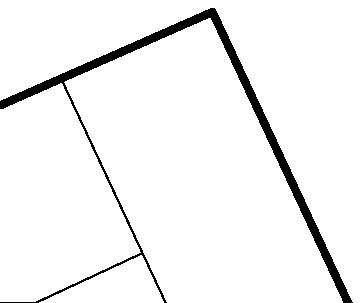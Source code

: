 % dreamhouse.mp
% L. Nobre G.
% 2011

prologues := 2;

beginfig(1);
  numeric u;
  u = 5mm; % deve corresponder a um metro
  numeric theta, gamma;
  theta = 8.7;
  gamma = 25;
  numeric lqua, lwca, lqub, lcor, lpor, lwcb, cqua, cqub, lwcc, cwcc, lesc;
  lqua = 3.8u;
  lwca = 1.5u;
  lqub = 3.0u;
  lcor = 1.2u;
  lpor = 0.9u;
  lwcb = 2.0u;
  cqua = 4.0u;
  cqub = 5.0u;
  lwcc = 1.5u;
  cwcc = 1.5u;
  lesc = 3.0u;
  numeric lcas, cdoj, cfaf, cfat, csal, cesc, cwca, dcor, ldoj, extr;
  lcas = lqua+lwca+lqub;
  cdoj = cqub+lcor+lwcb;
  extr = cqua*sind(theta)/cosd(theta);
  csal = lwca+lqua+extr;
  ldoj = csal+lqub;
  cesc = csal+lqub-2*lpor-lqub;
  cwca = cqua-lcor;
  dcor = lcor/cosd(gamma);
  z1 = left*lpor;
  z2 = z1+cesc*dir(-90-gamma);
  z3 = z1+lesc*dir(180-gamma);
  z4 = z2+lesc*dir(180-gamma);
  z5 = z3+2*lpor*dir(90-gamma);
  z6 = z5+lqub*dir(90-gamma);
  z7 = z6+lwcb*dir(180-gamma);
  z8 = z5+lwcb*dir(180-gamma);
  z9 = z7+lcor*dir(180-gamma);
  z10= z9+lqub*dir(-90-gamma);
  z11= z9+cqub*dir(180-gamma)+extr*dir(-90-gamma);
  z12=z11+(lqub-extr)*dir(-90-gamma);
  z13=z12+cwca*dir(-gamma);
  z14=z12+cqua*dir(-gamma);
  z15=z12+lwca*dir(-90-gamma);
  z16=z15+cwca*dir(-gamma);
  z17=z11+(lcas-extr)*dir(-90-gamma);
  z18=z14+csal*dir(-90-gamma);
  z19=whatever[z17,z18];
  x19= 0;
  z20=z11+whatever*dir(theta-gamma);
  x20= 0;
  z21=whatever[z11,z6];
  x21= 0;
  z22=whatever[z4,z2];
  x22= 0;
  z23= right*lpor;
  z24=z22+whatever*dir(gamma);
  x24=x23;
  z25=z23+dcor*down;
  z26=z24+dcor*up;
  z27=z26+lcor*right;
  z28=z27+whatever*up;
  z28=z25+whatever*right;
  z33= (-x18,y18);
  z30= (-x6,y6);
  z29=z30+whatever*dir(gamma);
  z29=z33+whatever*dir(90+gamma);
  z31=z18+ldoj*dir(90-gamma);
  z32= (-x4,y4);
  z34= (-x3,y3);
  z35=z24+whatever*dir(gamma);
  z35=z27+whatever*down;
  z36=z35+lwcc*dir(gamma);
  z37=z36+cwcc*dir(90+gamma);
  z38=z37+whatever*left;
  z38=whatever[z28,z35];
  draw origin--z1--z2;
  draw z34--z23--z1--z3;
  draw z4--z6;
  draw z5--z8--z7;
  draw z9--z10--z12;
  draw z14--z18--z22--z33;
  draw z13--z16--z15;
  draw z18--z17--z11--z31--z21--z29--z33;
  draw z30--z32;
  draw z23--z24;
  draw z25--z28--z35;
  draw z36--z37--z38;
  pen outpen;
  outpen = pencircle scaled (0.2u);
  draw z11--z17--z18--z22--z33--z29--z21--z31--cycle withpen outpen;
endfig;

beginfig(2);
  numeric u;
  u = 5mm; % deve corresponder a um metro
  numeric theta, gamma;
  theta = 8.7;
  gamma = 25;
  numeric lqua, lwca, lqub, lcor, lpor, lwcb, cqua, cqub, lwcc, cwcc, lesc;
  numeric lcas, cdoj, cfaf, cfat, csal, cesc, cwca, dcor, ldoj, cwcb;
  numeric cmed, lare, mroo;
  lqua = 3.25u;
  lcor = 1.2u;
  lpor = 0.9u;
  cqua = 4.5u;
  lwcc = 2.0u;
  cwcc = 1.5u;
  lesc = 2.5u;
  csal = 5.8u;
  cwca = 2.0u;
  lare = 2.0u;
  mroo = 0.6u;
  cdoj = 5.5u;
  cwcb = 2*lcor;
  cqub = cqua+cwca-lcor;
  lwca = lqua-lcor;
  lqub = lqua;
  lwcb = lwca;
  lcas = lqua+lqub;
  ldoj = lcas;
  cesc = lqua;
  dcor = lcor/cosd(gamma);
  cmed = csal+lwca+cqua;
  z1 = left*lpor;
  z2 = z1+cesc*dir(-90-gamma);
  z3 = z34;
  z4 = z32+ldoj*dir(90+gamma);
  z5 = z1+2*lcor*dir(180-gamma);
  z6 = z7+lqub*dir(-90-gamma);
  z7 = z8+cwcb*dir(-gamma);
  z8 =z11+cqub*dir(-gamma);
  z9 = z8+lqub*dir(-90-gamma);
  z10=z12+(cqua+lwca)*dir(-gamma);
  z11=z12+lqub*dir(90-gamma);
  z12= z1+cmed*dir(180-gamma);
  z13=z10+lcor*dir(-90-gamma);
  z14= z7+lwcb*dir(-90-gamma);
  z15= z8+lwcb*dir(-90-gamma);
  z16=z13+cwca*dir(180-gamma);
  z17=z11+lcas*dir(-90-gamma);
  z18=z13+lwca*dir(-90-gamma);
  z19=z16+lwca*dir(-90-gamma);
  z20= z22+up*lcor/cosd(gamma);
  z21=whatever[z11,z7];
  x21= 0;
  z22=whatever[z18,z17];
  x22= 0;
  z23= right*lpor;
  z24=z20+whatever*dir(-90-gamma);
  z24=whatever[z2,z22];
  z25=z23+cesc*dir(-90+gamma);
  z26=z25+lcor*dir(90+gamma);
  z27=z25+cwcc*dir(90+gamma);
  z28=z27+lwcc*dir(gamma);
  z29=z30+lqub*dir(-90+gamma);
  z30= z4+lesc*dir(180+gamma);
  z31=z25+lwcc*dir(gamma);
  z32=z31+lare*dir(gamma);
  z33=z32+cdoj*dir(gamma);
  z34=z32+cesc*dir(90+gamma);  
  z35=z33+ldoj*dir(90+gamma);
  z36=z35+sqrt(2)*mroo*dir(45+gamma);
  z37=z36+whatever*dir(180+gamma-theta);
  x37= 0;
  z38=z11+sqrt(2)*mroo*dir(135-gamma);
  z39=z38+(lcas+2*mroo)*dir(-90-gamma);
  z40=z41+whatever*dir(180+gamma+theta);
  x40= 0;
  z41=z36+(ldoj+2*mroo)*dir(-90+gamma);
  z42=z30+lcor*dir(-90+gamma);
  draw z32--z34--z23--z1;
  draw z5--z6--z7;
  draw z14--z15;
  draw z8--z9;
  draw z27--z28--z31;
  draw z18--z10--z12;
  draw z13--z16--z19;
  draw z1--z2;
  draw z3--z4;
  draw z23--z25;
  draw z26--z20--z24;
  draw z29--z42;
  pen outpen;
  outpen = pencircle scaled (0.2u);
  draw z11--z17--z22--z33--z35--z21--cycle withpen outpen;
  draw z36--z37--z38--z39--z40--z41--cycle withpen outpen withcolor 0.5white;
  drawoptions( withcolor 0.75white);
%  dotlabels.bot(1,2,3,4,5,6,7,8,9,10,11,12,13,14,15,16,17,18,19,20);
%  dotlabels.bot(21,22,23,24,25,26,27,28,29,30,31,32,33,34,35,36,37,38,39,40);
%  dotlabels.bot(41,42);
  numeric aux;
  aux = abs(z35-z21)+abs(z33-z22)+abs(z21-z11)+abs(z22-z17);
  show aux*lqua/(u**2);
  label("QUA",(z12+z10+z17+z18)/4);
  label("QUB",(z11+z12+z8+z9)/4);
  label("WCA",(z19+z18+z16+z13)/4);
  label("WCB",(z14+z15+z8+z7)/4);
  label("SAL",(z2+z1+z10+z18)/4);
  label("COZ",(z21+z5+z29)/3);
  label("HAL",(z1+z2+z23+z25)/4);
  label("ESC",(z30+z29+z4+z3)/4);
  label("ARE",(z23+z34+z32)/3);
  label("DOJ",(z4+z32+z33+z35)/4);
  label("WCC",(z25+z27+z28+z31)/4);
endfig;

end.